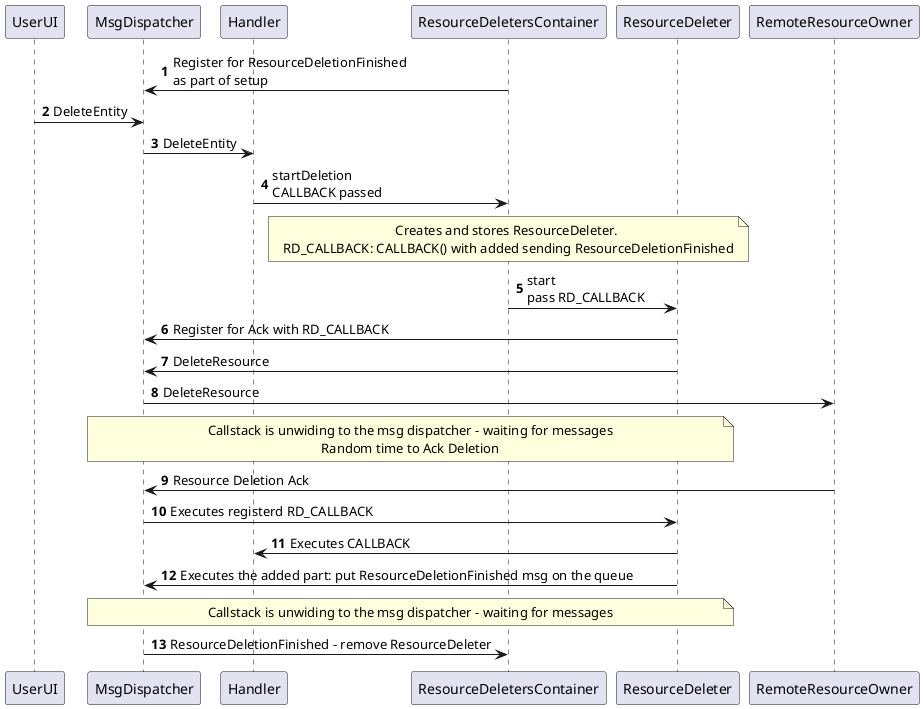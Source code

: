 @startuml flowGood
skinparam NoteTextAlignment center
autonumber
participant UserUI
participant MsgDispatcher
participant Handler

participant ResourceDeletersContainer
participant ResourceDeleter

participant RemoteResourceOwner 

ResourceDeletersContainer -> MsgDispatcher: Register for ResourceDeletionFinished\nas part of setup
UserUI -> MsgDispatcher: DeleteEntity
MsgDispatcher -> Handler: DeleteEntity
Handler -> ResourceDeletersContainer: startDeletion\nCALLBACK passed
note over ResourceDeletersContainer 
Creates and stores ResourceDeleter. 
RD_CALLBACK: CALLBACK() with added sending ResourceDeletionFinished
end note
ResourceDeletersContainer -> ResourceDeleter: start\npass RD_CALLBACK
ResourceDeleter -> MsgDispatcher: Register for Ack with RD_CALLBACK
ResourceDeleter -> MsgDispatcher: DeleteResource
MsgDispatcher -> RemoteResourceOwner: DeleteResource
note over MsgDispatcher, ResourceDeleter
Callstack is unwiding to the msg dispatcher - waiting for messages
Random time to Ack Deletion
end note
RemoteResourceOwner -> MsgDispatcher: Resource Deletion Ack
MsgDispatcher -> ResourceDeleter: Executes registerd RD_CALLBACK
ResourceDeleter -> Handler: Executes CALLBACK
ResourceDeleter -> MsgDispatcher: Executes the added part: put ResourceDeletionFinished msg on the queue
note over MsgDispatcher, ResourceDeleter
Callstack is unwiding to the msg dispatcher - waiting for messages
end note
MsgDispatcher -> ResourceDeletersContainer: ResourceDeletionFinished - remove ResourceDeleter

@enduml